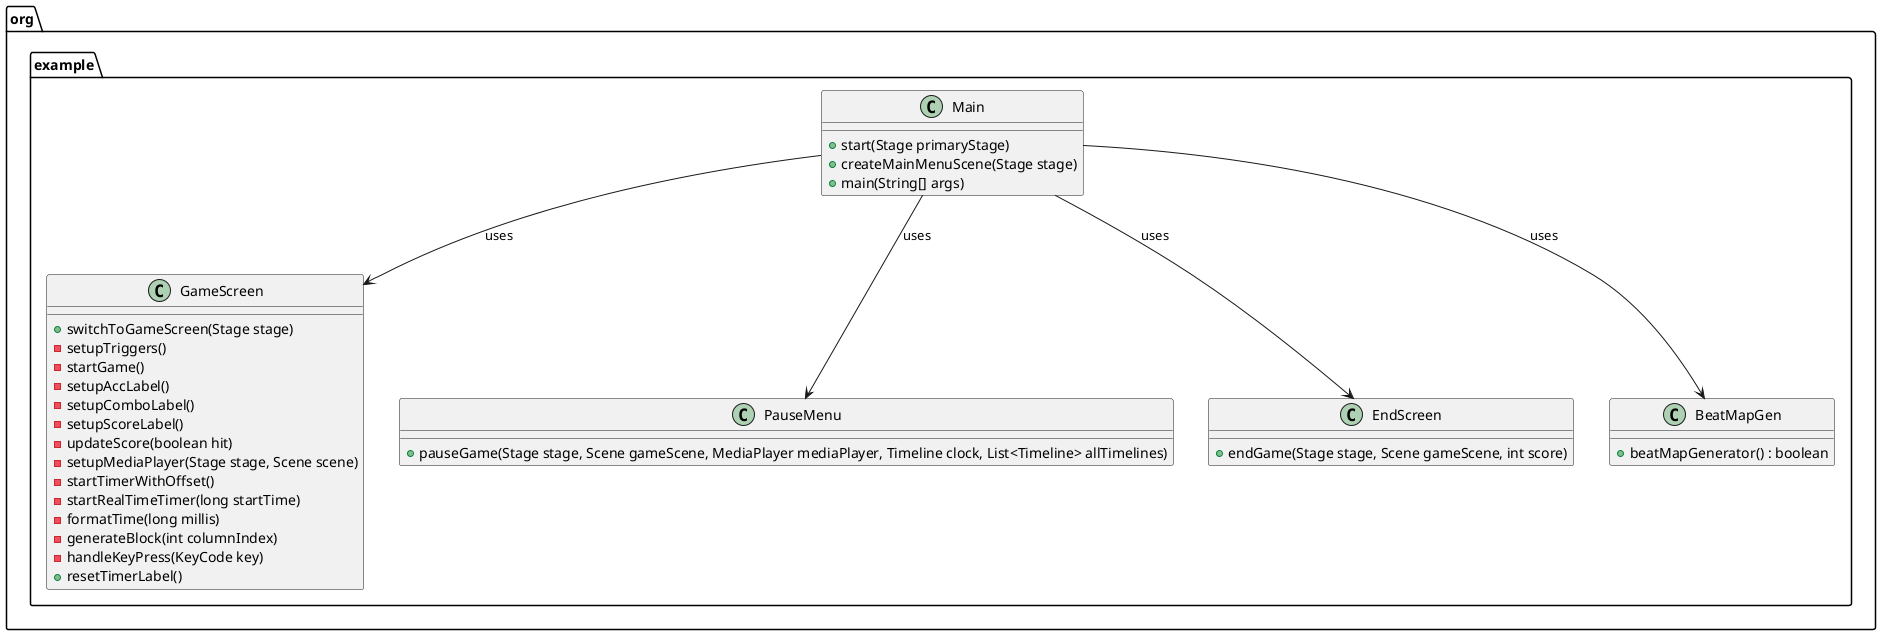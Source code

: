 @startuml
package org.example {

    class Main {
        +start(Stage primaryStage)
        +createMainMenuScene(Stage stage)
        +main(String[] args)
    }

    class GameScreen {
        +switchToGameScreen(Stage stage)
        -setupTriggers()
        -startGame()
        -setupAccLabel()
        -setupComboLabel()
        -setupScoreLabel()
        -updateScore(boolean hit)
        -setupMediaPlayer(Stage stage, Scene scene)
        -startTimerWithOffset()
        -startRealTimeTimer(long startTime)
        -formatTime(long millis)
        -generateBlock(int columnIndex)
        -handleKeyPress(KeyCode key)
        +resetTimerLabel()
    }

    class PauseMenu {
        +pauseGame(Stage stage, Scene gameScene, MediaPlayer mediaPlayer, Timeline clock, List<Timeline> allTimelines)
    }

    class EndScreen {
        +endGame(Stage stage, Scene gameScene, int score)
    }

    class BeatMapGen {
        +beatMapGenerator() : boolean
    }

    Main --> GameScreen : uses
    Main --> EndScreen : uses
    Main --> PauseMenu : uses
    Main --> BeatMapGen : uses
}
@enduml
